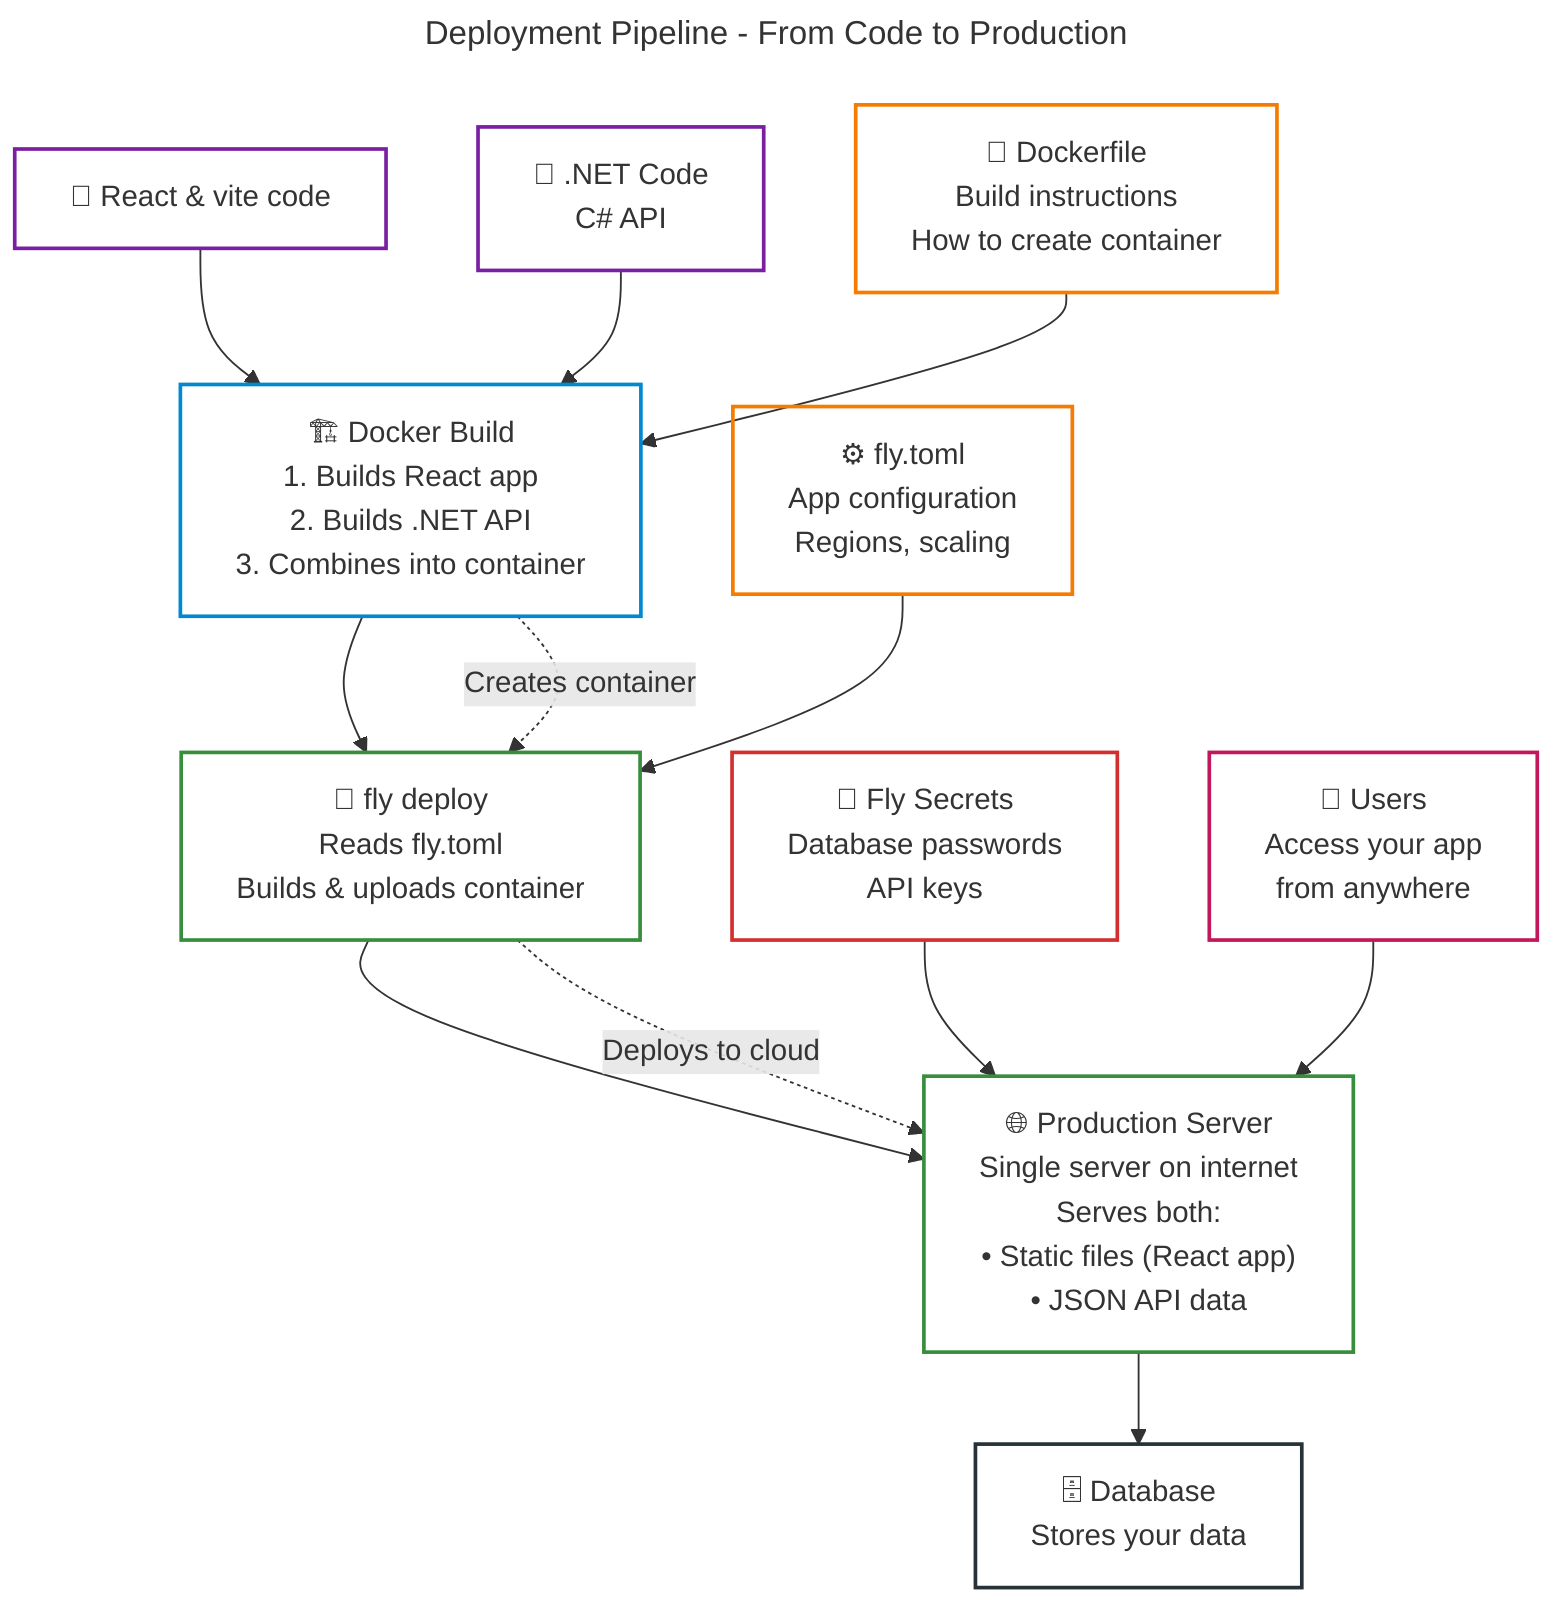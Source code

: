 ---
config:
  layout: fixed
title: Deployment Pipeline - From Code to Production
---
flowchart TD
    REACTSRC["📱 React & vite code"] --> BUILD["🏗️ Docker Build<br>1. Builds React app<br>2. Builds .NET API<br>3. Combines into container"]
    DOTNETSRC["🔷 .NET Code<br>C# API"] --> BUILD
    DOCKERFILE["📄 Dockerfile<br>Build instructions<br>How to create container"] --> BUILD
    FLYTOML["⚙️ fly.toml<br>App configuration<br>Regions, scaling"] --> DEPLOY["🚀 fly deploy<br>Reads fly.toml<br>Builds &amp; uploads container"]
    BUILD --> DEPLOY
    DEPLOY --> PRODSERVER["🌐 Production Server<br>Single server on internet<br>Serves both:<br>• Static files (React app)<br>• JSON API data"]
    SECRETS["🔐 Fly Secrets<br>Database passwords<br>API keys"] --> PRODSERVER
    PRODSERVER --> DB["🗄️ Database<br>Stores your data"]
    USERS["👥 Users<br>Access your app<br>from anywhere"] --> PRODSERVER
    BUILD -. Creates container .-> DEPLOY
    DEPLOY -. Deploys to cloud .-> PRODSERVER
    REACTSRC:::source
    BUILD:::build
    DOTNETSRC:::source
    DOCKERFILE:::config
    FLYTOML:::config
    DEPLOY:::deploy
    PRODSERVER:::deploy
    SECRETS:::secrets
    DB:::database
    USERS:::users
    classDef source fill:transparent,stroke:#7b1fa2,stroke-width:2px
    classDef config fill:transparent,stroke:#f57c00,stroke-width:2px
    classDef build fill:transparent,stroke:#0288d1,stroke-width:2px
    classDef deploy fill:transparent,stroke:#388e3c,stroke-width:2px
    classDef secrets fill:transparent,stroke:#d32f2f,stroke-width:2px
    classDef database fill:transparent,stroke:#263238,stroke-width:2px
    classDef users fill:transparent,stroke:#c2185b,stroke-width:2px